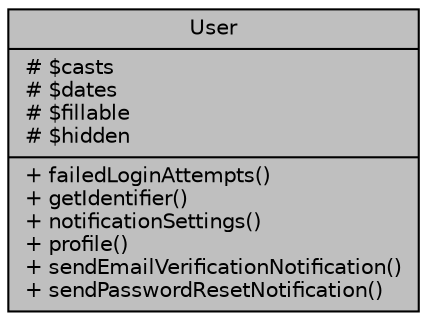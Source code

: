 digraph "User"
{
 // LATEX_PDF_SIZE
  bgcolor="transparent";
  edge [fontname="Helvetica",fontsize="10",labelfontname="Helvetica",labelfontsize="10"];
  node [fontname="Helvetica",fontsize="10",shape=record];
  Node1 [label="{User\n|# $casts\l# $dates\l# $fillable\l# $hidden\l|+ failedLoginAttempts()\l+ getIdentifier()\l+ notificationSettings()\l+ profile()\l+ sendEmailVerificationNotification()\l+ sendPasswordResetNotification()\l}",height=0.2,width=0.4,color="black", fillcolor="grey75", style="filled", fontcolor="black",tooltip="Datos de Usuarios."];
}
